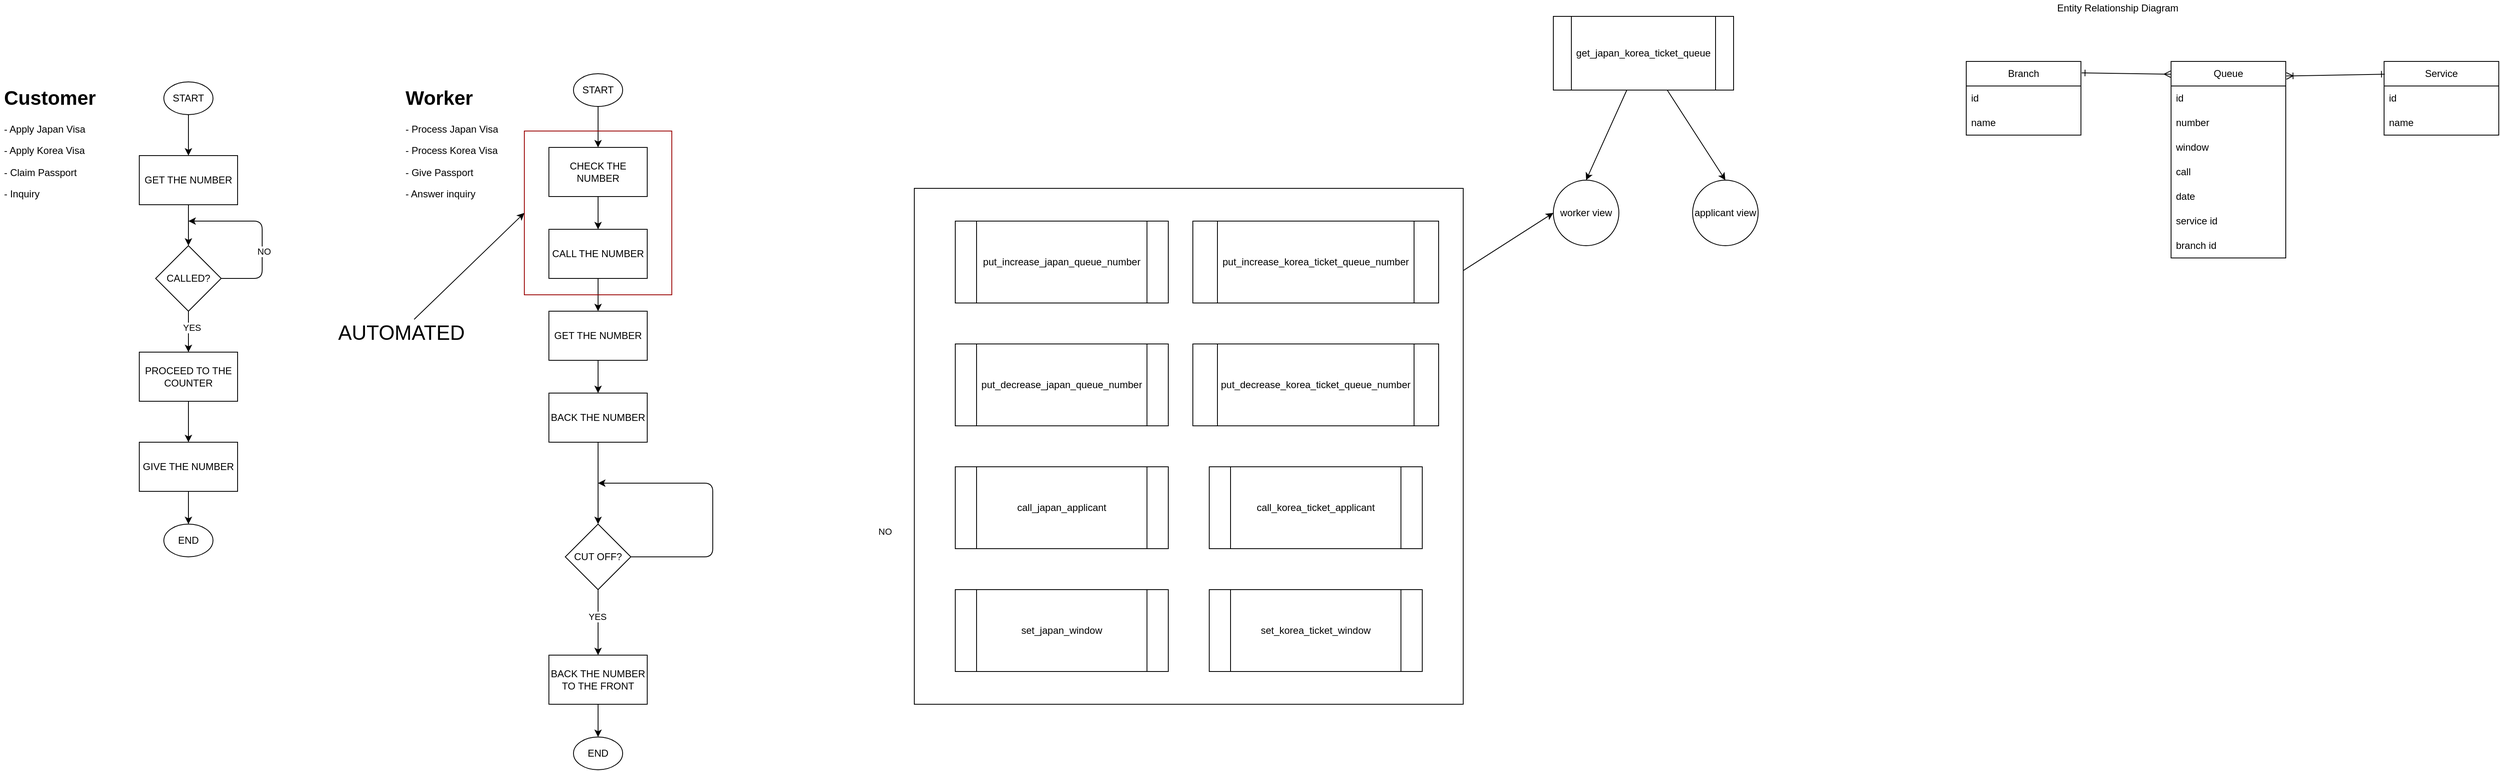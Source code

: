 <mxfile>
    <diagram id="OckODvKGOkHMrIXi-5FF" name="Page-1">
        <mxGraphModel dx="727" dy="1575" grid="1" gridSize="10" guides="1" tooltips="1" connect="1" arrows="1" fold="1" page="1" pageScale="1" pageWidth="850" pageHeight="1100" math="0" shadow="0">
            <root>
                <mxCell id="0"/>
                <mxCell id="1" parent="0"/>
                <mxCell id="7" style="edgeStyle=none;html=1;entryX=0.5;entryY=0;entryDx=0;entryDy=0;" parent="1" source="2" target="3" edge="1">
                    <mxGeometry relative="1" as="geometry"/>
                </mxCell>
                <mxCell id="2" value="START" style="ellipse;whiteSpace=wrap;html=1;" parent="1" vertex="1">
                    <mxGeometry x="410" y="70" width="60" height="40" as="geometry"/>
                </mxCell>
                <mxCell id="8" style="edgeStyle=none;html=1;entryX=0.5;entryY=0;entryDx=0;entryDy=0;" parent="1" source="3" target="4" edge="1">
                    <mxGeometry relative="1" as="geometry"/>
                </mxCell>
                <mxCell id="3" value="GET THE NUMBER" style="rounded=0;whiteSpace=wrap;html=1;" parent="1" vertex="1">
                    <mxGeometry x="380" y="160" width="120" height="60" as="geometry"/>
                </mxCell>
                <mxCell id="9" style="edgeStyle=none;html=1;entryX=0.5;entryY=0;entryDx=0;entryDy=0;" parent="1" source="4" target="5" edge="1">
                    <mxGeometry relative="1" as="geometry"/>
                </mxCell>
                <mxCell id="11" value="YES" style="edgeLabel;html=1;align=center;verticalAlign=middle;resizable=0;points=[];" parent="9" vertex="1" connectable="0">
                    <mxGeometry x="-0.22" y="4" relative="1" as="geometry">
                        <mxPoint as="offset"/>
                    </mxGeometry>
                </mxCell>
                <mxCell id="12" style="edgeStyle=none;html=1;exitX=1;exitY=0.5;exitDx=0;exitDy=0;" parent="1" source="4" edge="1">
                    <mxGeometry relative="1" as="geometry">
                        <mxPoint x="440" y="240" as="targetPoint"/>
                        <Array as="points">
                            <mxPoint x="530" y="310"/>
                            <mxPoint x="530" y="240"/>
                        </Array>
                    </mxGeometry>
                </mxCell>
                <mxCell id="13" value="NO" style="edgeLabel;html=1;align=center;verticalAlign=middle;resizable=0;points=[];" parent="12" vertex="1" connectable="0">
                    <mxGeometry x="-0.205" y="-2" relative="1" as="geometry">
                        <mxPoint as="offset"/>
                    </mxGeometry>
                </mxCell>
                <mxCell id="4" value="CALLED?" style="rhombus;whiteSpace=wrap;html=1;" parent="1" vertex="1">
                    <mxGeometry x="400" y="270" width="80" height="80" as="geometry"/>
                </mxCell>
                <mxCell id="35" style="edgeStyle=none;html=1;entryX=0.5;entryY=0;entryDx=0;entryDy=0;" parent="1" source="5" target="34" edge="1">
                    <mxGeometry relative="1" as="geometry"/>
                </mxCell>
                <mxCell id="5" value="PROCEED TO THE COUNTER" style="rounded=0;whiteSpace=wrap;html=1;" parent="1" vertex="1">
                    <mxGeometry x="380" y="400" width="120" height="60" as="geometry"/>
                </mxCell>
                <mxCell id="14" value="END" style="ellipse;whiteSpace=wrap;html=1;" parent="1" vertex="1">
                    <mxGeometry x="410" y="610" width="60" height="40" as="geometry"/>
                </mxCell>
                <mxCell id="17" value="&lt;h1&gt;Customer&lt;/h1&gt;&lt;p&gt;- Apply Japan Visa&lt;/p&gt;&lt;p&gt;- Apply Korea Visa&lt;/p&gt;&lt;p&gt;- Claim Passport&lt;/p&gt;&lt;p&gt;- Inquiry&lt;/p&gt;" style="text;html=1;strokeColor=none;fillColor=none;spacing=5;spacingTop=-20;whiteSpace=wrap;overflow=hidden;rounded=0;" parent="1" vertex="1">
                    <mxGeometry x="210" y="70" width="130" height="160" as="geometry"/>
                </mxCell>
                <mxCell id="18" style="edgeStyle=none;html=1;entryX=0.5;entryY=0;entryDx=0;entryDy=0;" parent="1" source="19" target="21" edge="1">
                    <mxGeometry relative="1" as="geometry"/>
                </mxCell>
                <mxCell id="19" value="START" style="ellipse;whiteSpace=wrap;html=1;" parent="1" vertex="1">
                    <mxGeometry x="910" y="60" width="60" height="40" as="geometry"/>
                </mxCell>
                <mxCell id="38" style="edgeStyle=none;html=1;" parent="1" source="21" target="30" edge="1">
                    <mxGeometry relative="1" as="geometry"/>
                </mxCell>
                <mxCell id="21" value="CHECK THE NUMBER" style="rounded=0;whiteSpace=wrap;html=1;" parent="1" vertex="1">
                    <mxGeometry x="880" y="150" width="120" height="60" as="geometry"/>
                </mxCell>
                <mxCell id="29" value="END" style="ellipse;whiteSpace=wrap;html=1;" parent="1" vertex="1">
                    <mxGeometry x="910" y="870" width="60" height="40" as="geometry"/>
                </mxCell>
                <mxCell id="39" value="" style="edgeStyle=none;html=1;" parent="1" source="30" target="31" edge="1">
                    <mxGeometry relative="1" as="geometry"/>
                </mxCell>
                <mxCell id="30" value="CALL THE NUMBER" style="rounded=0;whiteSpace=wrap;html=1;" parent="1" vertex="1">
                    <mxGeometry x="880" y="250" width="120" height="60" as="geometry"/>
                </mxCell>
                <mxCell id="40" value="" style="edgeStyle=none;html=1;" parent="1" source="31" target="32" edge="1">
                    <mxGeometry relative="1" as="geometry"/>
                </mxCell>
                <mxCell id="31" value="GET THE NUMBER" style="rounded=0;whiteSpace=wrap;html=1;" parent="1" vertex="1">
                    <mxGeometry x="880" y="350" width="120" height="60" as="geometry"/>
                </mxCell>
                <mxCell id="41" value="" style="edgeStyle=none;html=1;" parent="1" source="32" target="33" edge="1">
                    <mxGeometry relative="1" as="geometry"/>
                </mxCell>
                <mxCell id="32" value="BACK THE NUMBER" style="rounded=0;whiteSpace=wrap;html=1;" parent="1" vertex="1">
                    <mxGeometry x="880" y="450" width="120" height="60" as="geometry"/>
                </mxCell>
                <mxCell id="42" value="" style="edgeStyle=none;html=1;" parent="1" source="33" target="37" edge="1">
                    <mxGeometry relative="1" as="geometry"/>
                </mxCell>
                <mxCell id="49" value="YES" style="edgeLabel;html=1;align=center;verticalAlign=middle;resizable=0;points=[];" parent="42" vertex="1" connectable="0">
                    <mxGeometry x="-0.184" y="-1" relative="1" as="geometry">
                        <mxPoint as="offset"/>
                    </mxGeometry>
                </mxCell>
                <mxCell id="47" style="edgeStyle=none;html=1;" parent="1" source="33" edge="1">
                    <mxGeometry relative="1" as="geometry">
                        <mxPoint x="940" y="560" as="targetPoint"/>
                        <Array as="points">
                            <mxPoint x="1080" y="650"/>
                            <mxPoint x="1080" y="560"/>
                        </Array>
                    </mxGeometry>
                </mxCell>
                <mxCell id="48" value="NO" style="edgeLabel;html=1;align=center;verticalAlign=middle;resizable=0;points=[];" parent="47" vertex="1" connectable="0">
                    <mxGeometry x="-0.144" y="-4" relative="1" as="geometry">
                        <mxPoint x="206" y="10" as="offset"/>
                    </mxGeometry>
                </mxCell>
                <mxCell id="33" value="CUT OFF?" style="rhombus;whiteSpace=wrap;html=1;" parent="1" vertex="1">
                    <mxGeometry x="900" y="610" width="80" height="80" as="geometry"/>
                </mxCell>
                <mxCell id="36" value="" style="edgeStyle=none;html=1;" parent="1" source="34" target="14" edge="1">
                    <mxGeometry relative="1" as="geometry"/>
                </mxCell>
                <mxCell id="34" value="GIVE THE NUMBER" style="rounded=0;whiteSpace=wrap;html=1;" parent="1" vertex="1">
                    <mxGeometry x="380" y="510" width="120" height="60" as="geometry"/>
                </mxCell>
                <mxCell id="43" value="" style="edgeStyle=none;html=1;" parent="1" source="37" target="29" edge="1">
                    <mxGeometry relative="1" as="geometry"/>
                </mxCell>
                <mxCell id="37" value="BACK THE NUMBER TO THE FRONT" style="rounded=0;whiteSpace=wrap;html=1;" parent="1" vertex="1">
                    <mxGeometry x="880" y="770" width="120" height="60" as="geometry"/>
                </mxCell>
                <mxCell id="52" value="" style="rounded=0;whiteSpace=wrap;html=1;fillColor=none;strokeColor=#990000;" parent="1" vertex="1">
                    <mxGeometry x="850" y="130" width="180" height="200" as="geometry"/>
                </mxCell>
                <mxCell id="53" value="&lt;h1&gt;Worker&lt;/h1&gt;&lt;p&gt;- Process Japan Visa&lt;/p&gt;&lt;p&gt;- Process Korea Visa&lt;/p&gt;&lt;p&gt;- Give Passport&lt;/p&gt;&lt;p&gt;- Answer inquiry&lt;/p&gt;" style="text;html=1;strokeColor=none;fillColor=none;spacing=5;spacingTop=-20;whiteSpace=wrap;overflow=hidden;rounded=0;" parent="1" vertex="1">
                    <mxGeometry x="700" y="70" width="125" height="160" as="geometry"/>
                </mxCell>
                <mxCell id="62" style="edgeStyle=none;html=1;entryX=0;entryY=0.5;entryDx=0;entryDy=0;fontSize=25;" parent="1" source="56" target="52" edge="1">
                    <mxGeometry relative="1" as="geometry"/>
                </mxCell>
                <mxCell id="56" value="AUTOMATED" style="text;html=1;strokeColor=none;fillColor=none;align=center;verticalAlign=middle;whiteSpace=wrap;rounded=0;fontSize=25;" parent="1" vertex="1">
                    <mxGeometry x="670" y="360" width="60" height="30" as="geometry"/>
                </mxCell>
                <mxCell id="66" style="edgeStyle=none;html=1;entryX=0.5;entryY=0;entryDx=0;entryDy=0;" parent="1" source="63" target="64" edge="1">
                    <mxGeometry relative="1" as="geometry"/>
                </mxCell>
                <mxCell id="67" style="edgeStyle=none;html=1;entryX=0.5;entryY=0;entryDx=0;entryDy=0;" parent="1" source="63" target="65" edge="1">
                    <mxGeometry relative="1" as="geometry"/>
                </mxCell>
                <mxCell id="63" value="get_japan_korea_ticket_queue" style="shape=process;whiteSpace=wrap;html=1;backgroundOutline=1;" parent="1" vertex="1">
                    <mxGeometry x="2106" y="-10" width="220" height="90" as="geometry"/>
                </mxCell>
                <mxCell id="64" value="worker view" style="ellipse;whiteSpace=wrap;html=1;aspect=fixed;" parent="1" vertex="1">
                    <mxGeometry x="2106" y="190" width="80" height="80" as="geometry"/>
                </mxCell>
                <mxCell id="65" value="applicant view" style="ellipse;whiteSpace=wrap;html=1;aspect=fixed;" parent="1" vertex="1">
                    <mxGeometry x="2276" y="190" width="80" height="80" as="geometry"/>
                </mxCell>
                <mxCell id="68" value="put_increase_japan_queue_number" style="shape=process;whiteSpace=wrap;html=1;backgroundOutline=1;" parent="1" vertex="1">
                    <mxGeometry x="1376" y="240" width="260" height="100" as="geometry"/>
                </mxCell>
                <mxCell id="69" value="put_decrease_japan_queue_number" style="shape=process;whiteSpace=wrap;html=1;backgroundOutline=1;" parent="1" vertex="1">
                    <mxGeometry x="1376" y="390" width="260" height="100" as="geometry"/>
                </mxCell>
                <mxCell id="70" value="call_japan_applicant" style="shape=process;whiteSpace=wrap;html=1;backgroundOutline=1;" parent="1" vertex="1">
                    <mxGeometry x="1376" y="540" width="260" height="100" as="geometry"/>
                </mxCell>
                <mxCell id="71" value="set_japan_window" style="shape=process;whiteSpace=wrap;html=1;backgroundOutline=1;" parent="1" vertex="1">
                    <mxGeometry x="1376" y="690" width="260" height="100" as="geometry"/>
                </mxCell>
                <mxCell id="72" value="put_increase_korea_ticket_queue_number" style="shape=process;whiteSpace=wrap;html=1;backgroundOutline=1;" parent="1" vertex="1">
                    <mxGeometry x="1666" y="240" width="300" height="100" as="geometry"/>
                </mxCell>
                <mxCell id="73" value="put_decrease_korea_ticket_queue_number" style="shape=process;whiteSpace=wrap;html=1;backgroundOutline=1;" parent="1" vertex="1">
                    <mxGeometry x="1666" y="390" width="300" height="100" as="geometry"/>
                </mxCell>
                <mxCell id="74" value="call_korea_ticket_applicant" style="shape=process;whiteSpace=wrap;html=1;backgroundOutline=1;" parent="1" vertex="1">
                    <mxGeometry x="1686" y="540" width="260" height="100" as="geometry"/>
                </mxCell>
                <mxCell id="75" value="set_korea_ticket_window" style="shape=process;whiteSpace=wrap;html=1;backgroundOutline=1;" parent="1" vertex="1">
                    <mxGeometry x="1686" y="690" width="260" height="100" as="geometry"/>
                </mxCell>
                <mxCell id="77" style="edgeStyle=none;html=1;entryX=0;entryY=0.5;entryDx=0;entryDy=0;" parent="1" source="76" target="64" edge="1">
                    <mxGeometry relative="1" as="geometry">
                        <mxPoint x="2100.0" y="230" as="targetPoint"/>
                    </mxGeometry>
                </mxCell>
                <mxCell id="76" value="" style="rounded=0;whiteSpace=wrap;html=1;fillColor=none;" parent="1" vertex="1">
                    <mxGeometry x="1326" y="200" width="670" height="630" as="geometry"/>
                </mxCell>
                <mxCell id="78" value="Entity Relationship Diagram" style="text;html=1;strokeColor=none;fillColor=none;align=center;verticalAlign=middle;whiteSpace=wrap;rounded=0;" parent="1" vertex="1">
                    <mxGeometry x="2700" y="-30" width="190" height="20" as="geometry"/>
                </mxCell>
                <mxCell id="100" style="edgeStyle=none;html=1;entryX=0.006;entryY=0.173;entryDx=0;entryDy=0;startArrow=ERoneToMany;startFill=0;endArrow=ERone;endFill=0;exitX=1.006;exitY=0.074;exitDx=0;exitDy=0;exitPerimeter=0;entryPerimeter=0;" parent="1" source="83" target="95" edge="1">
                    <mxGeometry relative="1" as="geometry">
                        <Array as="points"/>
                    </mxGeometry>
                </mxCell>
                <mxCell id="83" value="Queue" style="swimlane;fontStyle=0;childLayout=stackLayout;horizontal=1;startSize=30;horizontalStack=0;resizeParent=1;resizeParentMax=0;resizeLast=0;collapsible=1;marginBottom=0;whiteSpace=wrap;html=1;fillColor=none;" parent="1" vertex="1">
                    <mxGeometry x="2860" y="45" width="140" height="240" as="geometry">
                        <mxRectangle x="2600" y="200" width="110" height="30" as="alternateBounds"/>
                    </mxGeometry>
                </mxCell>
                <mxCell id="102" value="id" style="text;strokeColor=none;fillColor=none;align=left;verticalAlign=middle;spacingLeft=4;spacingRight=4;overflow=hidden;points=[[0,0.5],[1,0.5]];portConstraint=eastwest;rotatable=0;whiteSpace=wrap;html=1;" parent="83" vertex="1">
                    <mxGeometry y="30" width="140" height="30" as="geometry"/>
                </mxCell>
                <mxCell id="84" value="number" style="text;strokeColor=none;fillColor=none;align=left;verticalAlign=middle;spacingLeft=4;spacingRight=4;overflow=hidden;points=[[0,0.5],[1,0.5]];portConstraint=eastwest;rotatable=0;whiteSpace=wrap;html=1;" parent="83" vertex="1">
                    <mxGeometry y="60" width="140" height="30" as="geometry"/>
                </mxCell>
                <mxCell id="104" value="window" style="text;strokeColor=none;fillColor=none;align=left;verticalAlign=middle;spacingLeft=4;spacingRight=4;overflow=hidden;points=[[0,0.5],[1,0.5]];portConstraint=eastwest;rotatable=0;whiteSpace=wrap;html=1;" parent="83" vertex="1">
                    <mxGeometry y="90" width="140" height="30" as="geometry"/>
                </mxCell>
                <mxCell id="86" value="call" style="text;strokeColor=none;fillColor=none;align=left;verticalAlign=middle;spacingLeft=4;spacingRight=4;overflow=hidden;points=[[0,0.5],[1,0.5]];portConstraint=eastwest;rotatable=0;whiteSpace=wrap;html=1;" parent="83" vertex="1">
                    <mxGeometry y="120" width="140" height="30" as="geometry"/>
                </mxCell>
                <mxCell id="87" value="date" style="text;strokeColor=none;fillColor=none;align=left;verticalAlign=middle;spacingLeft=4;spacingRight=4;overflow=hidden;points=[[0,0.5],[1,0.5]];portConstraint=eastwest;rotatable=0;whiteSpace=wrap;html=1;" parent="83" vertex="1">
                    <mxGeometry y="150" width="140" height="30" as="geometry"/>
                </mxCell>
                <mxCell id="94" value="service id" style="text;strokeColor=none;fillColor=none;align=left;verticalAlign=middle;spacingLeft=4;spacingRight=4;overflow=hidden;points=[[0,0.5],[1,0.5]];portConstraint=eastwest;rotatable=0;whiteSpace=wrap;html=1;" parent="83" vertex="1">
                    <mxGeometry y="180" width="140" height="30" as="geometry"/>
                </mxCell>
                <mxCell id="110" value="branch id" style="text;strokeColor=none;fillColor=none;align=left;verticalAlign=middle;spacingLeft=4;spacingRight=4;overflow=hidden;points=[[0,0.5],[1,0.5]];portConstraint=eastwest;rotatable=0;whiteSpace=wrap;html=1;" vertex="1" parent="83">
                    <mxGeometry y="210" width="140" height="30" as="geometry"/>
                </mxCell>
                <mxCell id="95" value="Service" style="swimlane;fontStyle=0;childLayout=stackLayout;horizontal=1;startSize=30;horizontalStack=0;resizeParent=1;resizeParentMax=0;resizeLast=0;collapsible=1;marginBottom=0;whiteSpace=wrap;html=1;fillColor=none;" parent="1" vertex="1">
                    <mxGeometry x="3120" y="45" width="140" height="90" as="geometry"/>
                </mxCell>
                <mxCell id="96" value="id" style="text;strokeColor=none;fillColor=none;align=left;verticalAlign=middle;spacingLeft=4;spacingRight=4;overflow=hidden;points=[[0,0.5],[1,0.5]];portConstraint=eastwest;rotatable=0;whiteSpace=wrap;html=1;" parent="95" vertex="1">
                    <mxGeometry y="30" width="140" height="30" as="geometry"/>
                </mxCell>
                <mxCell id="103" value="name" style="text;strokeColor=none;fillColor=none;align=left;verticalAlign=middle;spacingLeft=4;spacingRight=4;overflow=hidden;points=[[0,0.5],[1,0.5]];portConstraint=eastwest;rotatable=0;whiteSpace=wrap;html=1;" parent="95" vertex="1">
                    <mxGeometry y="60" width="140" height="30" as="geometry"/>
                </mxCell>
                <mxCell id="108" style="edgeStyle=none;html=1;entryX=-0.003;entryY=0.065;entryDx=0;entryDy=0;entryPerimeter=0;exitX=1.007;exitY=0.156;exitDx=0;exitDy=0;exitPerimeter=0;endArrow=ERmany;endFill=0;startArrow=ERone;startFill=0;" edge="1" parent="1" source="105" target="83">
                    <mxGeometry relative="1" as="geometry"/>
                </mxCell>
                <mxCell id="105" value="Branch" style="swimlane;fontStyle=0;childLayout=stackLayout;horizontal=1;startSize=30;horizontalStack=0;resizeParent=1;resizeParentMax=0;resizeLast=0;collapsible=1;marginBottom=0;whiteSpace=wrap;html=1;fillColor=none;" vertex="1" parent="1">
                    <mxGeometry x="2610" y="45" width="140" height="90" as="geometry"/>
                </mxCell>
                <mxCell id="106" value="id" style="text;strokeColor=none;fillColor=none;align=left;verticalAlign=middle;spacingLeft=4;spacingRight=4;overflow=hidden;points=[[0,0.5],[1,0.5]];portConstraint=eastwest;rotatable=0;whiteSpace=wrap;html=1;" vertex="1" parent="105">
                    <mxGeometry y="30" width="140" height="30" as="geometry"/>
                </mxCell>
                <mxCell id="107" value="name" style="text;strokeColor=none;fillColor=none;align=left;verticalAlign=middle;spacingLeft=4;spacingRight=4;overflow=hidden;points=[[0,0.5],[1,0.5]];portConstraint=eastwest;rotatable=0;whiteSpace=wrap;html=1;" vertex="1" parent="105">
                    <mxGeometry y="60" width="140" height="30" as="geometry"/>
                </mxCell>
            </root>
        </mxGraphModel>
    </diagram>
</mxfile>